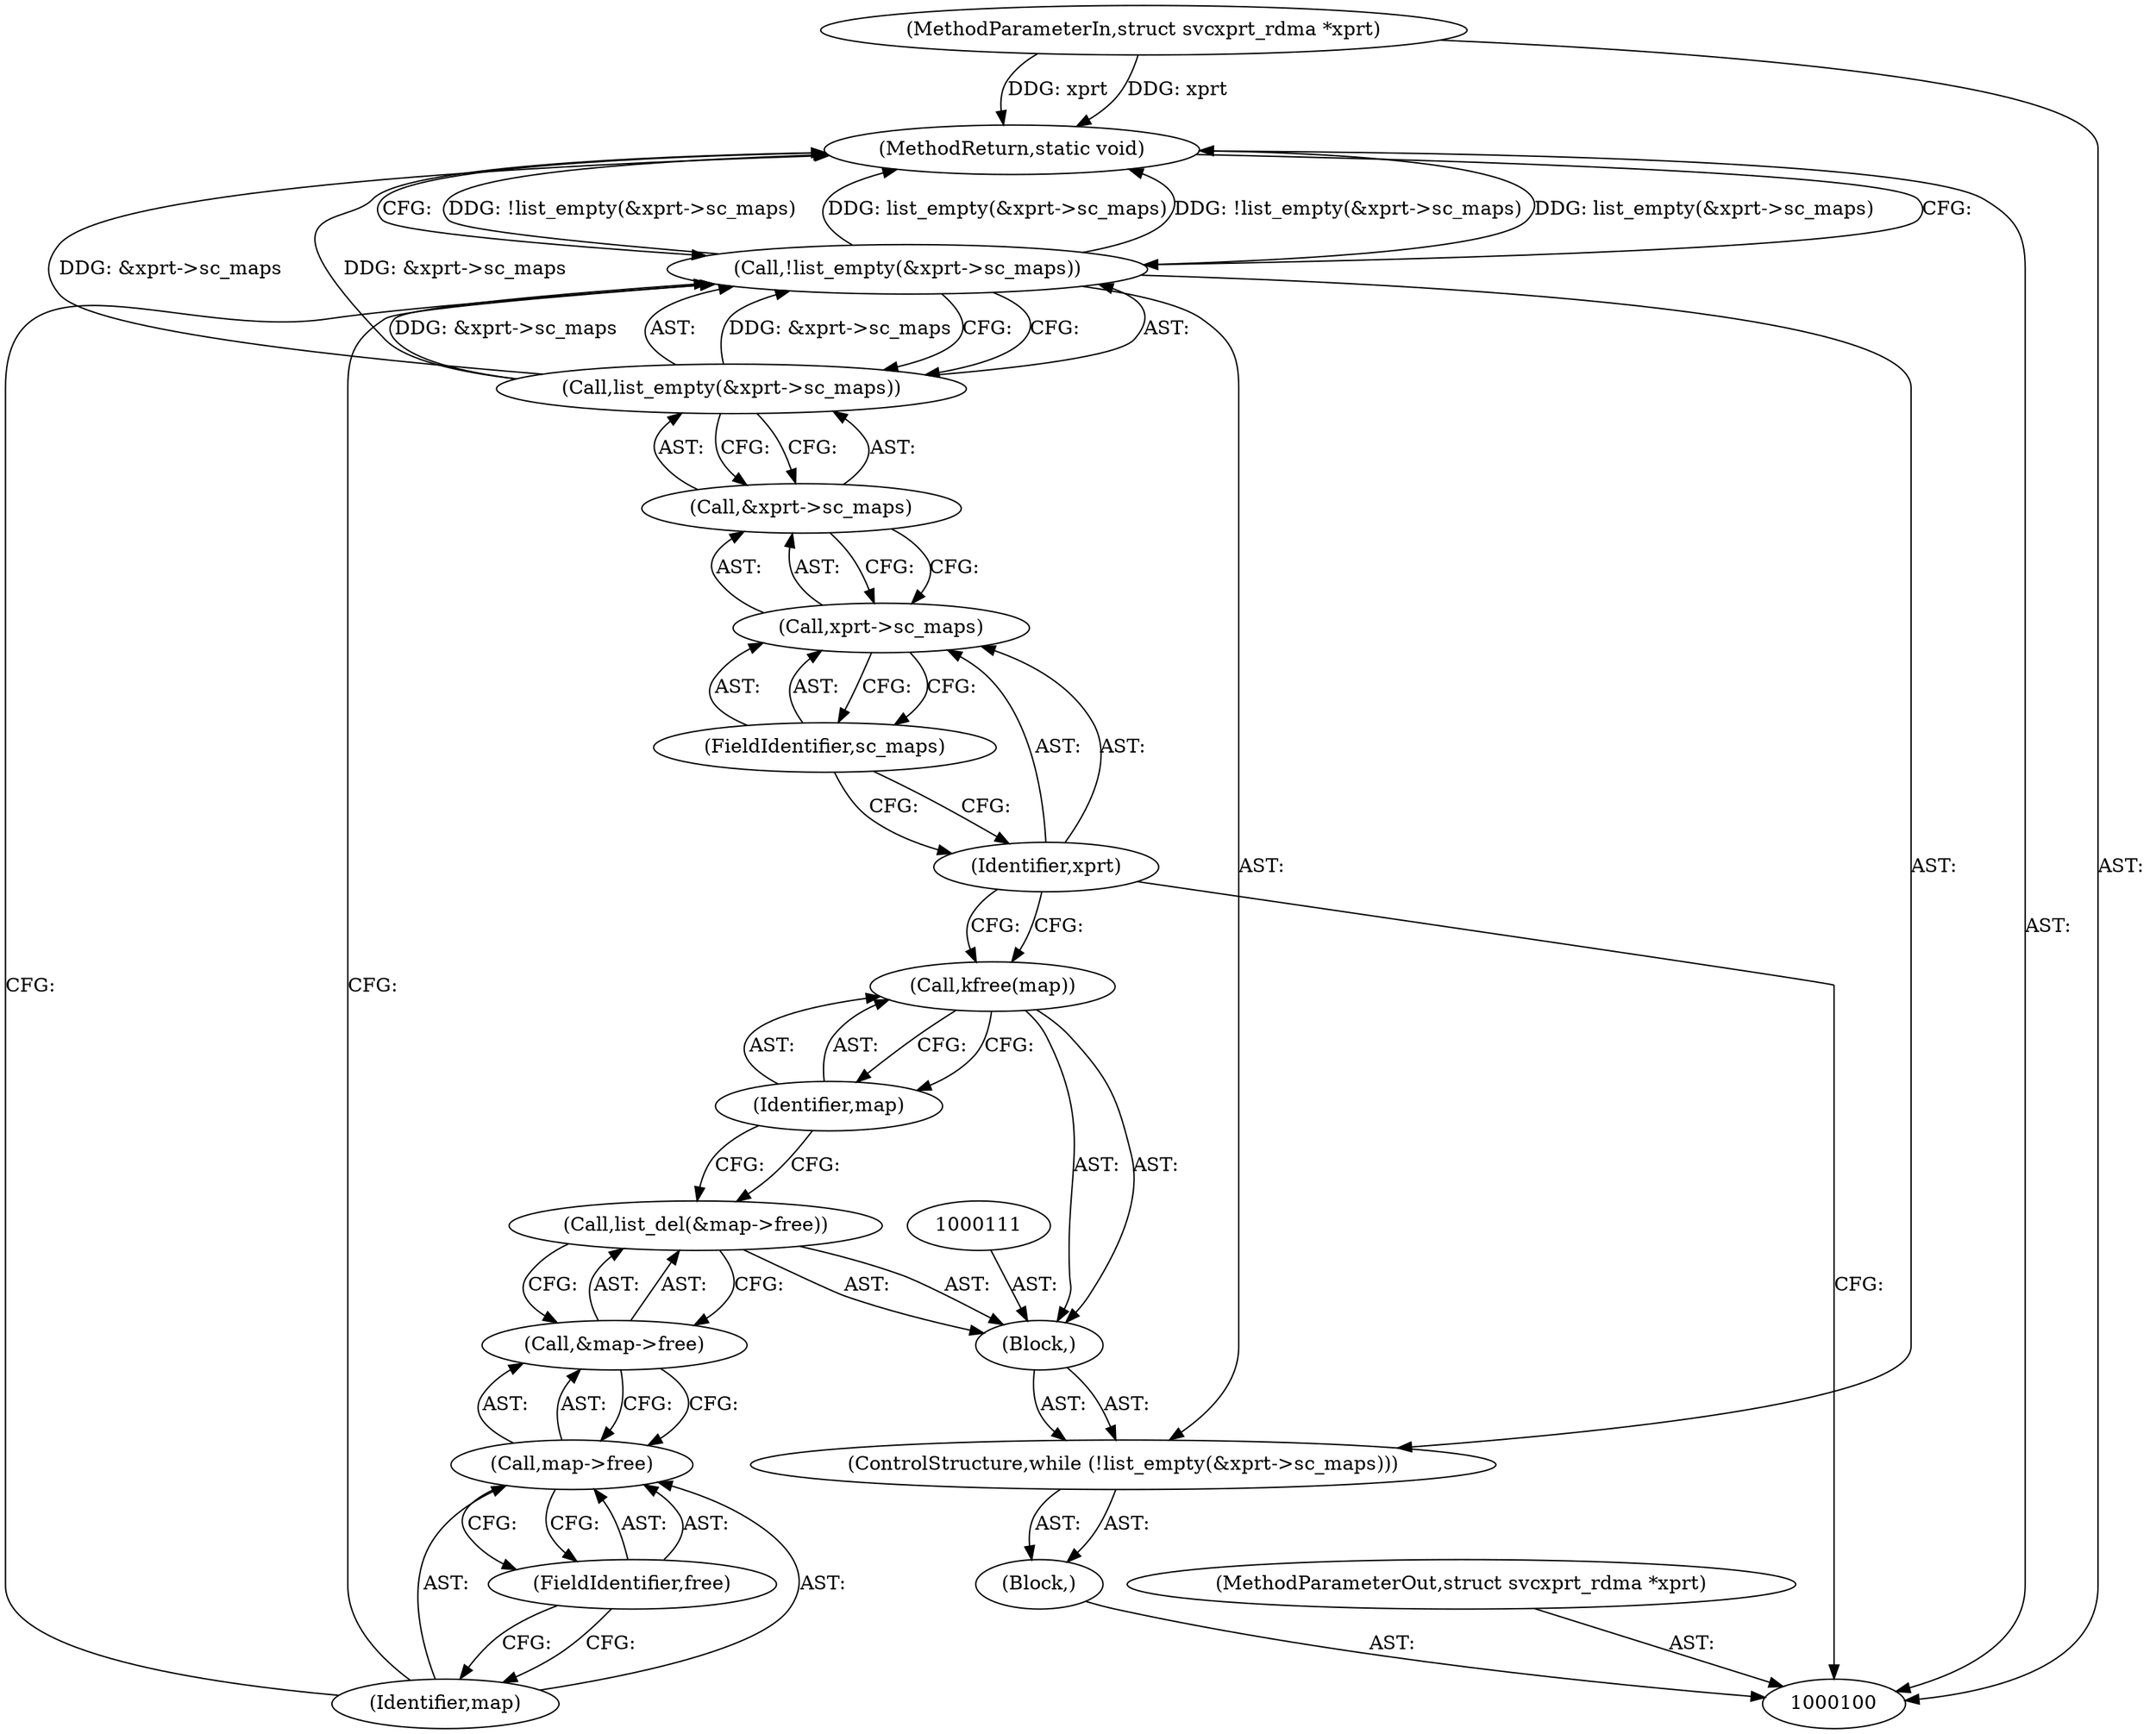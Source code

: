 digraph "1_linux_c70422f760c120480fee4de6c38804c72aa26bc1_45" {
"1000119" [label="(MethodReturn,static void)"];
"1000101" [label="(MethodParameterIn,struct svcxprt_rdma *xprt)"];
"1000150" [label="(MethodParameterOut,struct svcxprt_rdma *xprt)"];
"1000102" [label="(Block,)"];
"1000103" [label="(ControlStructure,while (!list_empty(&xprt->sc_maps)))"];
"1000106" [label="(Call,&xprt->sc_maps)"];
"1000107" [label="(Call,xprt->sc_maps)"];
"1000108" [label="(Identifier,xprt)"];
"1000109" [label="(FieldIdentifier,sc_maps)"];
"1000104" [label="(Call,!list_empty(&xprt->sc_maps))"];
"1000105" [label="(Call,list_empty(&xprt->sc_maps))"];
"1000110" [label="(Block,)"];
"1000113" [label="(Call,&map->free)"];
"1000114" [label="(Call,map->free)"];
"1000115" [label="(Identifier,map)"];
"1000116" [label="(FieldIdentifier,free)"];
"1000112" [label="(Call,list_del(&map->free))"];
"1000117" [label="(Call,kfree(map))"];
"1000118" [label="(Identifier,map)"];
"1000119" -> "1000100"  [label="AST: "];
"1000119" -> "1000104"  [label="CFG: "];
"1000104" -> "1000119"  [label="DDG: !list_empty(&xprt->sc_maps)"];
"1000104" -> "1000119"  [label="DDG: list_empty(&xprt->sc_maps)"];
"1000105" -> "1000119"  [label="DDG: &xprt->sc_maps"];
"1000101" -> "1000119"  [label="DDG: xprt"];
"1000101" -> "1000100"  [label="AST: "];
"1000101" -> "1000119"  [label="DDG: xprt"];
"1000150" -> "1000100"  [label="AST: "];
"1000102" -> "1000100"  [label="AST: "];
"1000103" -> "1000102"  [label="AST: "];
"1000103" -> "1000102"  [label="AST: "];
"1000104" -> "1000103"  [label="AST: "];
"1000110" -> "1000103"  [label="AST: "];
"1000106" -> "1000105"  [label="AST: "];
"1000106" -> "1000107"  [label="CFG: "];
"1000107" -> "1000106"  [label="AST: "];
"1000105" -> "1000106"  [label="CFG: "];
"1000107" -> "1000106"  [label="AST: "];
"1000107" -> "1000109"  [label="CFG: "];
"1000108" -> "1000107"  [label="AST: "];
"1000109" -> "1000107"  [label="AST: "];
"1000106" -> "1000107"  [label="CFG: "];
"1000108" -> "1000107"  [label="AST: "];
"1000108" -> "1000117"  [label="CFG: "];
"1000108" -> "1000100"  [label="CFG: "];
"1000109" -> "1000108"  [label="CFG: "];
"1000109" -> "1000107"  [label="AST: "];
"1000109" -> "1000108"  [label="CFG: "];
"1000107" -> "1000109"  [label="CFG: "];
"1000104" -> "1000103"  [label="AST: "];
"1000104" -> "1000105"  [label="CFG: "];
"1000105" -> "1000104"  [label="AST: "];
"1000115" -> "1000104"  [label="CFG: "];
"1000119" -> "1000104"  [label="CFG: "];
"1000104" -> "1000119"  [label="DDG: !list_empty(&xprt->sc_maps)"];
"1000104" -> "1000119"  [label="DDG: list_empty(&xprt->sc_maps)"];
"1000105" -> "1000104"  [label="DDG: &xprt->sc_maps"];
"1000105" -> "1000104"  [label="AST: "];
"1000105" -> "1000106"  [label="CFG: "];
"1000106" -> "1000105"  [label="AST: "];
"1000104" -> "1000105"  [label="CFG: "];
"1000105" -> "1000119"  [label="DDG: &xprt->sc_maps"];
"1000105" -> "1000104"  [label="DDG: &xprt->sc_maps"];
"1000110" -> "1000103"  [label="AST: "];
"1000111" -> "1000110"  [label="AST: "];
"1000112" -> "1000110"  [label="AST: "];
"1000117" -> "1000110"  [label="AST: "];
"1000113" -> "1000112"  [label="AST: "];
"1000113" -> "1000114"  [label="CFG: "];
"1000114" -> "1000113"  [label="AST: "];
"1000112" -> "1000113"  [label="CFG: "];
"1000114" -> "1000113"  [label="AST: "];
"1000114" -> "1000116"  [label="CFG: "];
"1000115" -> "1000114"  [label="AST: "];
"1000116" -> "1000114"  [label="AST: "];
"1000113" -> "1000114"  [label="CFG: "];
"1000115" -> "1000114"  [label="AST: "];
"1000115" -> "1000104"  [label="CFG: "];
"1000116" -> "1000115"  [label="CFG: "];
"1000116" -> "1000114"  [label="AST: "];
"1000116" -> "1000115"  [label="CFG: "];
"1000114" -> "1000116"  [label="CFG: "];
"1000112" -> "1000110"  [label="AST: "];
"1000112" -> "1000113"  [label="CFG: "];
"1000113" -> "1000112"  [label="AST: "];
"1000118" -> "1000112"  [label="CFG: "];
"1000117" -> "1000110"  [label="AST: "];
"1000117" -> "1000118"  [label="CFG: "];
"1000118" -> "1000117"  [label="AST: "];
"1000108" -> "1000117"  [label="CFG: "];
"1000118" -> "1000117"  [label="AST: "];
"1000118" -> "1000112"  [label="CFG: "];
"1000117" -> "1000118"  [label="CFG: "];
}
